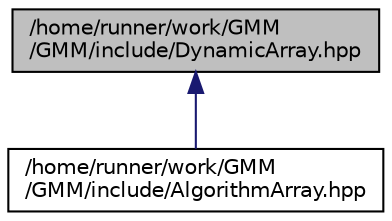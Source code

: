 digraph "/home/runner/work/GMM/GMM/include/DynamicArray.hpp"
{
 // LATEX_PDF_SIZE
  edge [fontname="Helvetica",fontsize="10",labelfontname="Helvetica",labelfontsize="10"];
  node [fontname="Helvetica",fontsize="10",shape=record];
  Node1 [label="/home/runner/work/GMM\l/GMM/include/DynamicArray.hpp",height=0.2,width=0.4,color="black", fillcolor="grey75", style="filled", fontcolor="black",tooltip=" "];
  Node1 -> Node2 [dir="back",color="midnightblue",fontsize="10",style="solid",fontname="Helvetica"];
  Node2 [label="/home/runner/work/GMM\l/GMM/include/AlgorithmArray.hpp",height=0.2,width=0.4,color="black", fillcolor="white", style="filled",URL="$AlgorithmArray_8hpp.html",tooltip=" "];
}
